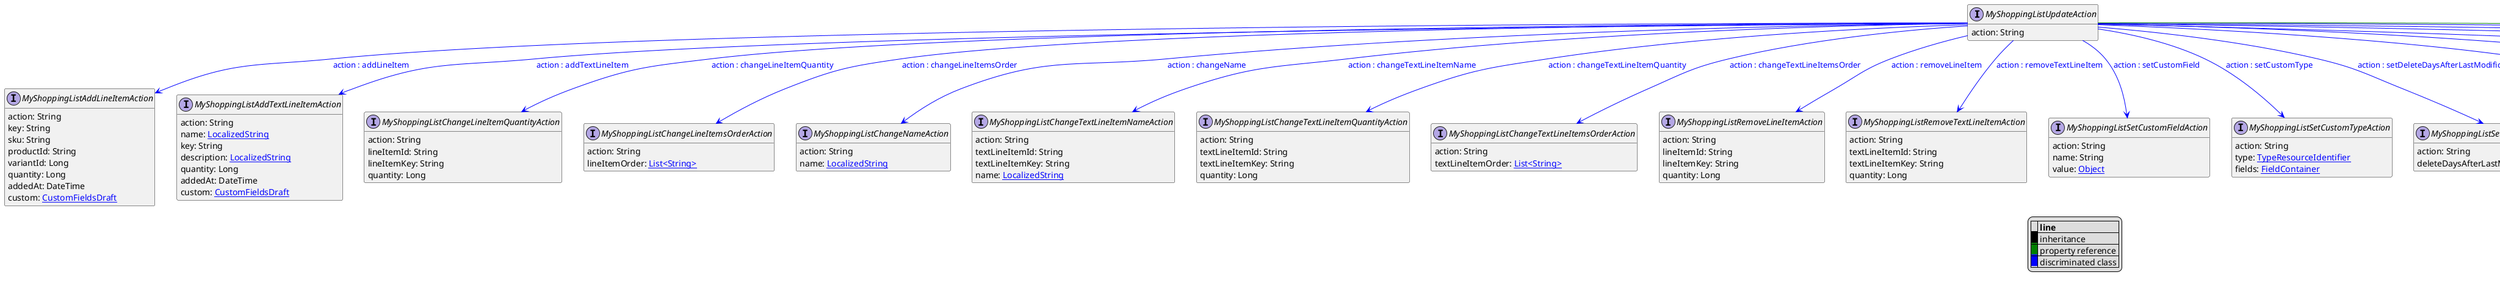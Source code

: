 @startuml

hide empty fields
hide empty methods
legend
|= |= line |
|<back:black>   </back>| inheritance |
|<back:green>   </back>| property reference |
|<back:blue>   </back>| discriminated class |
endlegend
interface MyShoppingListUpdateAction [[MyShoppingListUpdateAction.svg]]  {
    action: String
}


interface MyShoppingListAddLineItemAction [[MyShoppingListAddLineItemAction.svg]]  {
    action: String
    key: String
    sku: String
    productId: String
    variantId: Long
    quantity: Long
    addedAt: DateTime
    custom: [[CustomFieldsDraft.svg CustomFieldsDraft]]
}
interface MyShoppingListAddTextLineItemAction [[MyShoppingListAddTextLineItemAction.svg]]  {
    action: String
    name: [[LocalizedString.svg LocalizedString]]
    key: String
    description: [[LocalizedString.svg LocalizedString]]
    quantity: Long
    addedAt: DateTime
    custom: [[CustomFieldsDraft.svg CustomFieldsDraft]]
}
interface MyShoppingListChangeLineItemQuantityAction [[MyShoppingListChangeLineItemQuantityAction.svg]]  {
    action: String
    lineItemId: String
    lineItemKey: String
    quantity: Long
}
interface MyShoppingListChangeLineItemsOrderAction [[MyShoppingListChangeLineItemsOrderAction.svg]]  {
    action: String
    lineItemOrder: [[String.svg List<String>]]
}
interface MyShoppingListChangeNameAction [[MyShoppingListChangeNameAction.svg]]  {
    action: String
    name: [[LocalizedString.svg LocalizedString]]
}
interface MyShoppingListChangeTextLineItemNameAction [[MyShoppingListChangeTextLineItemNameAction.svg]]  {
    action: String
    textLineItemId: String
    textLineItemKey: String
    name: [[LocalizedString.svg LocalizedString]]
}
interface MyShoppingListChangeTextLineItemQuantityAction [[MyShoppingListChangeTextLineItemQuantityAction.svg]]  {
    action: String
    textLineItemId: String
    textLineItemKey: String
    quantity: Long
}
interface MyShoppingListChangeTextLineItemsOrderAction [[MyShoppingListChangeTextLineItemsOrderAction.svg]]  {
    action: String
    textLineItemOrder: [[String.svg List<String>]]
}
interface MyShoppingListRemoveLineItemAction [[MyShoppingListRemoveLineItemAction.svg]]  {
    action: String
    lineItemId: String
    lineItemKey: String
    quantity: Long
}
interface MyShoppingListRemoveTextLineItemAction [[MyShoppingListRemoveTextLineItemAction.svg]]  {
    action: String
    textLineItemId: String
    textLineItemKey: String
    quantity: Long
}
interface MyShoppingListSetCustomFieldAction [[MyShoppingListSetCustomFieldAction.svg]]  {
    action: String
    name: String
    value: [[Object.svg Object]]
}
interface MyShoppingListSetCustomTypeAction [[MyShoppingListSetCustomTypeAction.svg]]  {
    action: String
    type: [[TypeResourceIdentifier.svg TypeResourceIdentifier]]
    fields: [[FieldContainer.svg FieldContainer]]
}
interface MyShoppingListSetDeleteDaysAfterLastModificationAction [[MyShoppingListSetDeleteDaysAfterLastModificationAction.svg]]  {
    action: String
    deleteDaysAfterLastModification: Integer
}
interface MyShoppingListSetDescriptionAction [[MyShoppingListSetDescriptionAction.svg]]  {
    action: String
    description: [[LocalizedString.svg LocalizedString]]
}
interface MyShoppingListSetLineItemCustomFieldAction [[MyShoppingListSetLineItemCustomFieldAction.svg]]  {
    action: String
    lineItemId: String
    lineItemKey: String
    name: String
    value: [[Object.svg Object]]
}
interface MyShoppingListSetLineItemCustomTypeAction [[MyShoppingListSetLineItemCustomTypeAction.svg]]  {
    action: String
    lineItemId: String
    type: [[TypeResourceIdentifier.svg TypeResourceIdentifier]]
    fields: [[FieldContainer.svg FieldContainer]]
}
interface MyShoppingListSetTextLineItemCustomFieldAction [[MyShoppingListSetTextLineItemCustomFieldAction.svg]]  {
    action: String
    textLineItemId: String
    textLineItemKey: String
    name: String
    value: [[Object.svg Object]]
}
interface MyShoppingListSetTextLineItemCustomTypeAction [[MyShoppingListSetTextLineItemCustomTypeAction.svg]]  {
    action: String
    textLineItemId: String
    textLineItemKey: String
    type: [[TypeResourceIdentifier.svg TypeResourceIdentifier]]
    fields: [[FieldContainer.svg FieldContainer]]
}
interface MyShoppingListSetTextLineItemDescriptionAction [[MyShoppingListSetTextLineItemDescriptionAction.svg]]  {
    action: String
    textLineItemId: String
    textLineItemKey: String
    description: [[LocalizedString.svg LocalizedString]]
}
interface MyShoppingListUpdate [[MyShoppingListUpdate.svg]]  {
    version: Long
    actions: [[MyShoppingListUpdateAction.svg List<MyShoppingListUpdateAction>]]
}
MyShoppingListUpdateAction --> MyShoppingListAddLineItemAction #blue;text:blue : "action : addLineItem"
MyShoppingListUpdateAction --> MyShoppingListAddTextLineItemAction #blue;text:blue : "action : addTextLineItem"
MyShoppingListUpdateAction --> MyShoppingListChangeLineItemQuantityAction #blue;text:blue : "action : changeLineItemQuantity"
MyShoppingListUpdateAction --> MyShoppingListChangeLineItemsOrderAction #blue;text:blue : "action : changeLineItemsOrder"
MyShoppingListUpdateAction --> MyShoppingListChangeNameAction #blue;text:blue : "action : changeName"
MyShoppingListUpdateAction --> MyShoppingListChangeTextLineItemNameAction #blue;text:blue : "action : changeTextLineItemName"
MyShoppingListUpdateAction --> MyShoppingListChangeTextLineItemQuantityAction #blue;text:blue : "action : changeTextLineItemQuantity"
MyShoppingListUpdateAction --> MyShoppingListChangeTextLineItemsOrderAction #blue;text:blue : "action : changeTextLineItemsOrder"
MyShoppingListUpdateAction --> MyShoppingListRemoveLineItemAction #blue;text:blue : "action : removeLineItem"
MyShoppingListUpdateAction --> MyShoppingListRemoveTextLineItemAction #blue;text:blue : "action : removeTextLineItem"
MyShoppingListUpdateAction --> MyShoppingListSetCustomFieldAction #blue;text:blue : "action : setCustomField"
MyShoppingListUpdateAction --> MyShoppingListSetCustomTypeAction #blue;text:blue : "action : setCustomType"
MyShoppingListUpdateAction --> MyShoppingListSetDeleteDaysAfterLastModificationAction #blue;text:blue : "action : setDeleteDaysAfterLastModification"
MyShoppingListUpdateAction --> MyShoppingListSetDescriptionAction #blue;text:blue : "action : setDescription"
MyShoppingListUpdateAction --> MyShoppingListSetLineItemCustomFieldAction #blue;text:blue : "action : setLineItemCustomField"
MyShoppingListUpdateAction --> MyShoppingListSetLineItemCustomTypeAction #blue;text:blue : "action : setLineItemCustomType"
MyShoppingListUpdateAction --> MyShoppingListSetTextLineItemCustomFieldAction #blue;text:blue : "action : setTextLineItemCustomField"
MyShoppingListUpdateAction --> MyShoppingListSetTextLineItemCustomTypeAction #blue;text:blue : "action : setTextLineItemCustomType"
MyShoppingListUpdateAction --> MyShoppingListSetTextLineItemDescriptionAction #blue;text:blue : "action : setTextLineItemDescription"
MyShoppingListUpdateAction --> MyShoppingListUpdate #green;text:green : "actions"
@enduml

